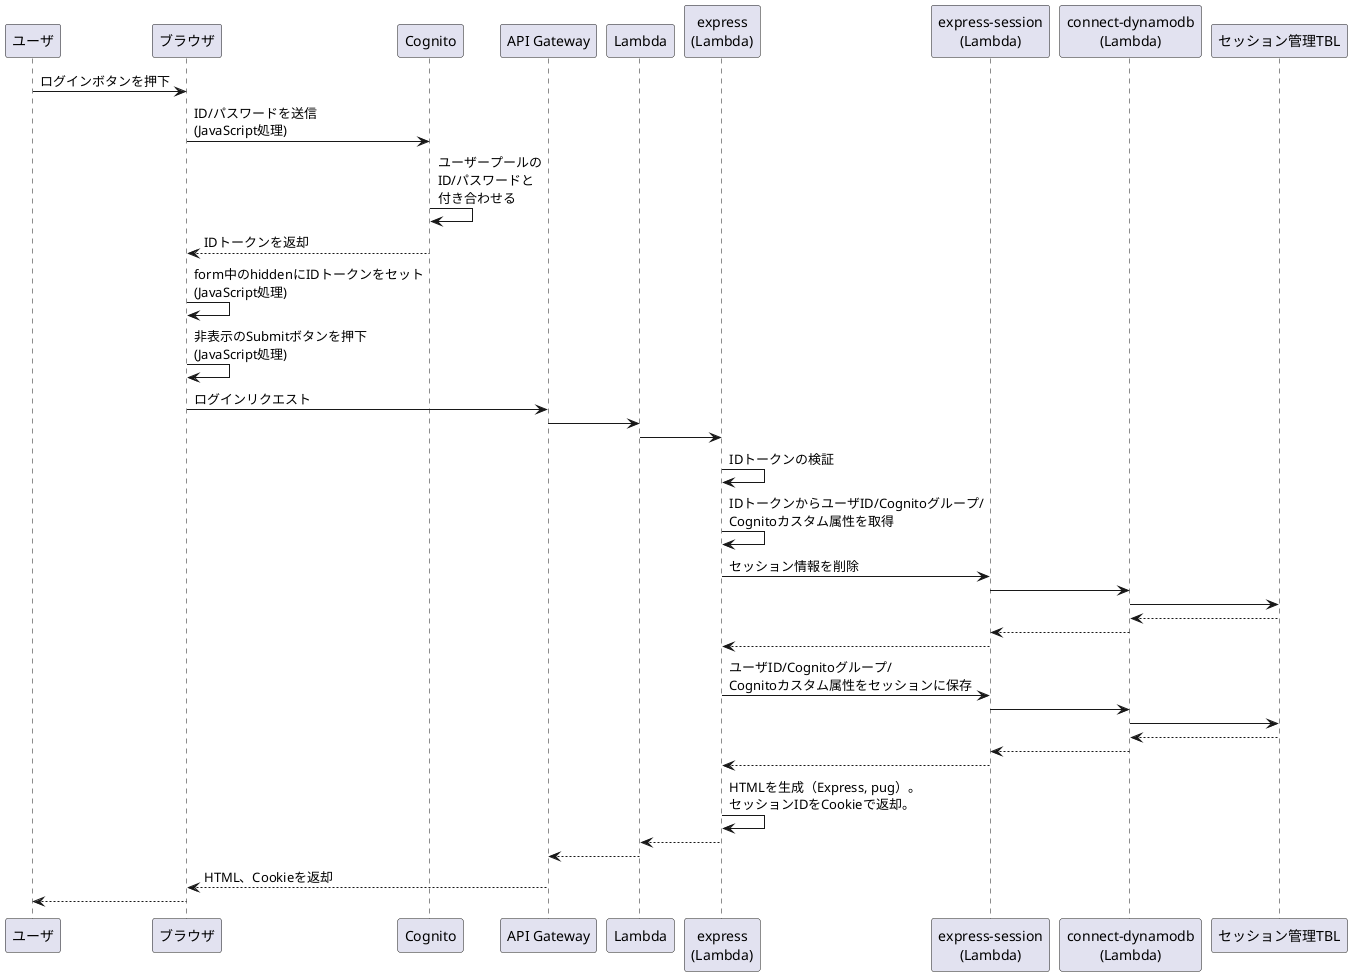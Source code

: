 @startuml　seq
participant ユーザ as user
participant ブラウザ as browser
participant Cognito as cognito
participant "API Gateway" as gateway
participant Lambda as lambda
participant "express\n(Lambda)" as express
participant "express-session\n(Lambda)" as expressSession
participant "connect-dynamodb\n(Lambda)" as connectDynamo
participant セッション管理TBL as sessionsTbl

user -> browser: ログインボタンを押下
browser -> cognito: ID/パスワードを送信\n(JavaScript処理)
cognito -> cognito: ユーザープールの\nID/パスワードと\n付き合わせる
cognito --> browser: IDトークンを返却
browser -> browser: form中のhiddenにIDトークンをセット\n(JavaScript処理)
browser -> browser: 非表示のSubmitボタンを押下\n(JavaScript処理)
browser -> gateway: ログインリクエスト
gateway -> lambda
lambda -> express
express -> express: IDトークンの検証
express -> express: IDトークンからユーザID/Cognitoグループ/\nCognitoカスタム属性を取得
express -> expressSession: セッション情報を削除
expressSession -> connectDynamo
connectDynamo -> sessionsTbl
sessionsTbl --> connectDynamo
connectDynamo --> expressSession
expressSession --> express
express -> expressSession: ユーザID/Cognitoグループ/\nCognitoカスタム属性をセッションに保存
expressSession -> connectDynamo
connectDynamo -> sessionsTbl
sessionsTbl --> connectDynamo
connectDynamo --> expressSession
expressSession --> express
express -> express: HTMLを生成（Express, pug）。\nセッションIDをCookieで返却。
express --> lambda
lambda --> gateway
gateway --> browser: HTML、Cookieを返却
browser --> user

@enduml